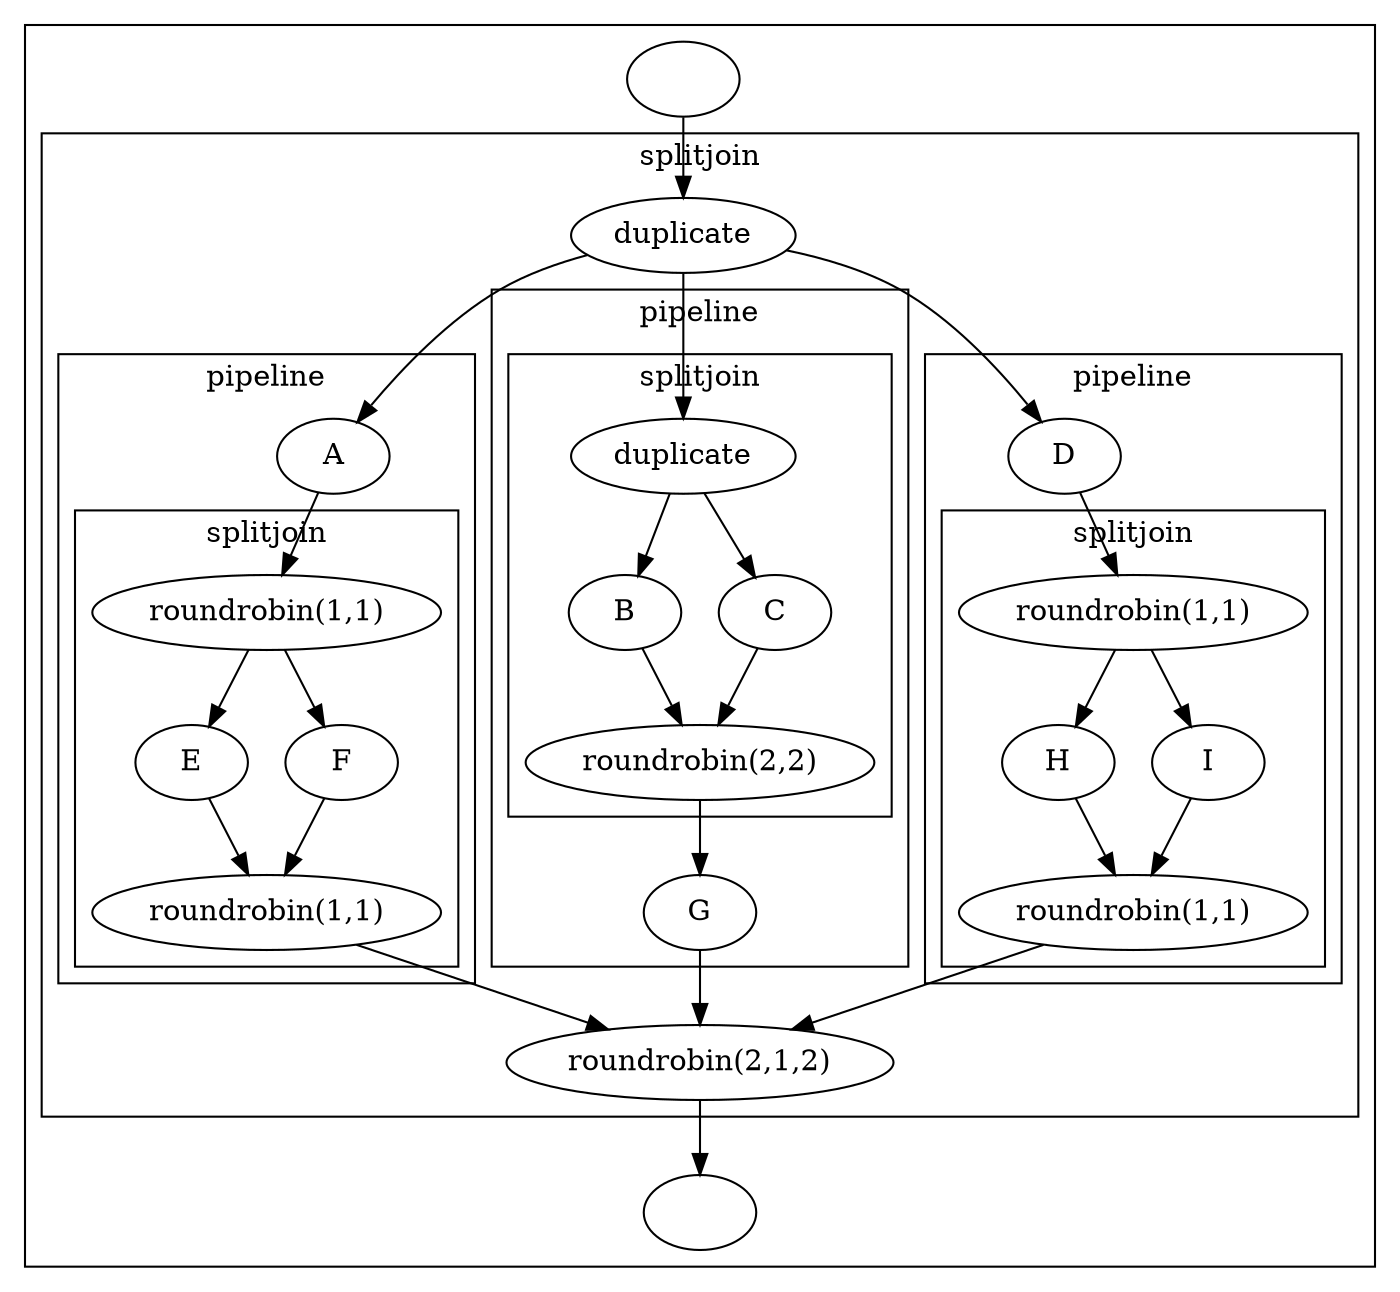 digraph streamit {
subgraph cluster_node1 {
 label="";
node2 [ label="" ]
subgraph cluster_node3 {
 label="splitjoin";
node4 [ label="duplicate" ]
node5 [ label="roundrobin(2,1,2)" ]
subgraph cluster_node6 {
 label="pipeline";
node7 [ label="A" ]
subgraph cluster_node8 {
 label="splitjoin";
node9 [ label="roundrobin(1,1)" ]
node10 [ label="roundrobin(1,1)" ]
node11 [ label="E" ]
node9 -> node11
node11 -> node10
node12 [ label="F" ]
node9 -> node12
node12 -> node10
}
node7 -> node9
}
node4 -> node7
node10 -> node5
subgraph cluster_node13 {
 label="pipeline";
subgraph cluster_node14 {
 label="splitjoin";
node15 [ label="duplicate" ]
node16 [ label="roundrobin(2,2)" ]
node17 [ label="B" ]
node15 -> node17
node17 -> node16
node18 [ label="C" ]
node15 -> node18
node18 -> node16
}
node19 [ label="G" ]
node16 -> node19
}
node4 -> node15
node19 -> node5
subgraph cluster_node20 {
 label="pipeline";
node21 [ label="D" ]
subgraph cluster_node22 {
 label="splitjoin";
node23 [ label="roundrobin(1,1)" ]
node24 [ label="roundrobin(1,1)" ]
node25 [ label="H" ]
node23 -> node25
node25 -> node24
node26 [ label="I" ]
node23 -> node26
node26 -> node24
}
node21 -> node23
}
node4 -> node21
node24 -> node5
}
node2 -> node4
node27 [ label="" ]
node5 -> node27
}
}

